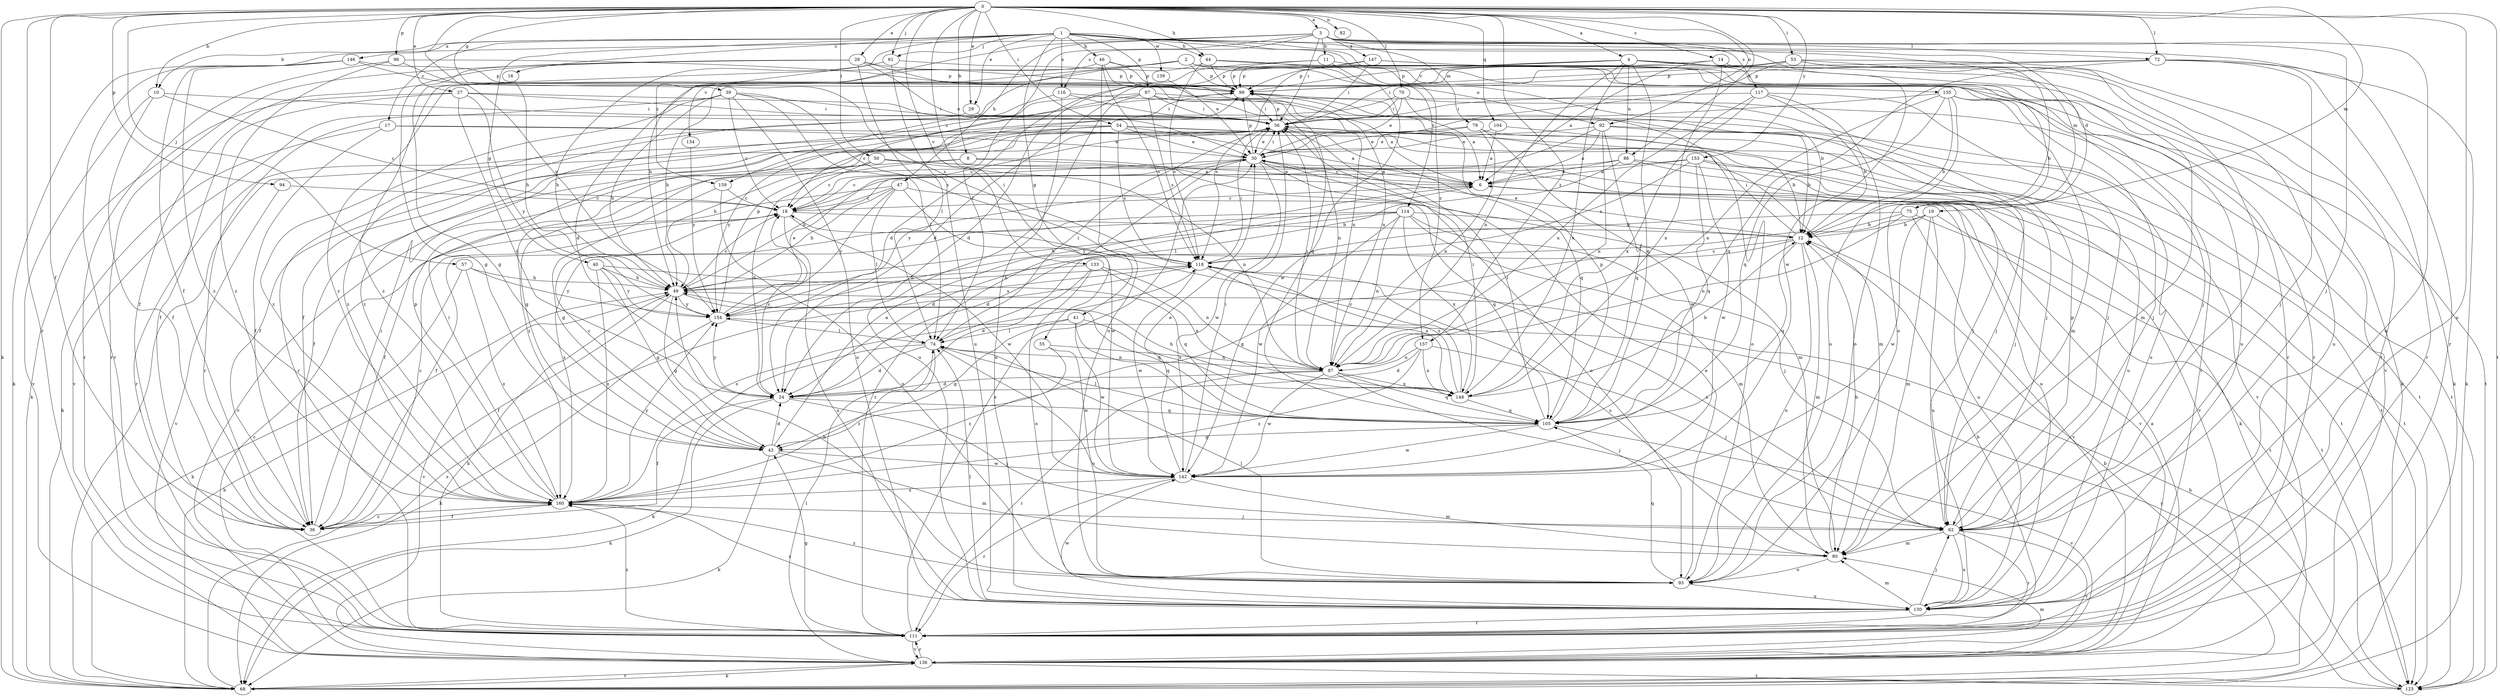 strict digraph  {
0;
1;
2;
3;
4;
6;
8;
10;
11;
12;
14;
16;
17;
18;
19;
24;
26;
27;
29;
30;
36;
39;
40;
41;
43;
44;
46;
47;
49;
50;
53;
54;
55;
56;
57;
61;
62;
68;
70;
72;
74;
75;
79;
80;
82;
86;
87;
92;
93;
94;
96;
97;
99;
104;
105;
111;
114;
116;
117;
118;
123;
130;
133;
134;
135;
136;
139;
142;
146;
147;
148;
153;
154;
157;
159;
160;
0 -> 3  [label=a];
0 -> 4  [label=a];
0 -> 8  [label=b];
0 -> 10  [label=b];
0 -> 14  [label=c];
0 -> 26  [label=e];
0 -> 27  [label=e];
0 -> 29  [label=e];
0 -> 36  [label=f];
0 -> 39  [label=g];
0 -> 44  [label=h];
0 -> 50  [label=i];
0 -> 53  [label=i];
0 -> 54  [label=i];
0 -> 55  [label=i];
0 -> 57  [label=j];
0 -> 61  [label=j];
0 -> 68  [label=k];
0 -> 70  [label=l];
0 -> 72  [label=l];
0 -> 75  [label=m];
0 -> 82  [label=n];
0 -> 86  [label=n];
0 -> 92  [label=o];
0 -> 94  [label=p];
0 -> 96  [label=p];
0 -> 104  [label=q];
0 -> 111  [label=r];
0 -> 123  [label=t];
0 -> 130  [label=u];
0 -> 133  [label=v];
0 -> 153  [label=y];
0 -> 154  [label=y];
0 -> 157  [label=z];
1 -> 10  [label=b];
1 -> 16  [label=c];
1 -> 17  [label=c];
1 -> 19  [label=d];
1 -> 29  [label=e];
1 -> 40  [label=g];
1 -> 41  [label=g];
1 -> 44  [label=h];
1 -> 46  [label=h];
1 -> 61  [label=j];
1 -> 75  [label=m];
1 -> 97  [label=p];
1 -> 111  [label=r];
1 -> 114  [label=s];
1 -> 116  [label=s];
1 -> 139  [label=w];
1 -> 146  [label=x];
1 -> 157  [label=z];
1 -> 159  [label=z];
2 -> 43  [label=g];
2 -> 92  [label=o];
2 -> 99  [label=p];
2 -> 111  [label=r];
2 -> 134  [label=v];
2 -> 135  [label=v];
2 -> 159  [label=z];
3 -> 11  [label=b];
3 -> 36  [label=f];
3 -> 47  [label=h];
3 -> 49  [label=h];
3 -> 56  [label=i];
3 -> 62  [label=j];
3 -> 72  [label=l];
3 -> 74  [label=l];
3 -> 79  [label=m];
3 -> 116  [label=s];
3 -> 117  [label=s];
3 -> 130  [label=u];
3 -> 142  [label=w];
3 -> 147  [label=x];
4 -> 24  [label=d];
4 -> 56  [label=i];
4 -> 68  [label=k];
4 -> 80  [label=m];
4 -> 86  [label=n];
4 -> 87  [label=n];
4 -> 93  [label=o];
4 -> 99  [label=p];
4 -> 105  [label=q];
4 -> 148  [label=x];
6 -> 18  [label=c];
6 -> 130  [label=u];
6 -> 136  [label=v];
6 -> 154  [label=y];
8 -> 6  [label=a];
8 -> 24  [label=d];
8 -> 80  [label=m];
8 -> 136  [label=v];
10 -> 18  [label=c];
10 -> 36  [label=f];
10 -> 56  [label=i];
10 -> 136  [label=v];
11 -> 99  [label=p];
11 -> 130  [label=u];
11 -> 142  [label=w];
11 -> 160  [label=z];
12 -> 30  [label=e];
12 -> 43  [label=g];
12 -> 56  [label=i];
12 -> 80  [label=m];
12 -> 93  [label=o];
12 -> 105  [label=q];
12 -> 118  [label=s];
14 -> 6  [label=a];
14 -> 62  [label=j];
14 -> 99  [label=p];
14 -> 148  [label=x];
16 -> 49  [label=h];
17 -> 30  [label=e];
17 -> 36  [label=f];
17 -> 68  [label=k];
17 -> 123  [label=t];
18 -> 12  [label=b];
18 -> 130  [label=u];
18 -> 142  [label=w];
19 -> 12  [label=b];
19 -> 24  [label=d];
19 -> 80  [label=m];
19 -> 123  [label=t];
19 -> 130  [label=u];
19 -> 142  [label=w];
24 -> 18  [label=c];
24 -> 36  [label=f];
24 -> 62  [label=j];
24 -> 68  [label=k];
24 -> 105  [label=q];
24 -> 154  [label=y];
26 -> 30  [label=e];
26 -> 36  [label=f];
26 -> 43  [label=g];
26 -> 74  [label=l];
26 -> 87  [label=n];
26 -> 99  [label=p];
26 -> 111  [label=r];
27 -> 6  [label=a];
27 -> 24  [label=d];
27 -> 36  [label=f];
27 -> 56  [label=i];
27 -> 68  [label=k];
27 -> 154  [label=y];
29 -> 62  [label=j];
29 -> 111  [label=r];
30 -> 6  [label=a];
30 -> 18  [label=c];
30 -> 56  [label=i];
30 -> 93  [label=o];
30 -> 99  [label=p];
30 -> 111  [label=r];
30 -> 123  [label=t];
30 -> 142  [label=w];
30 -> 154  [label=y];
36 -> 18  [label=c];
36 -> 56  [label=i];
36 -> 160  [label=z];
39 -> 18  [label=c];
39 -> 49  [label=h];
39 -> 56  [label=i];
39 -> 74  [label=l];
39 -> 118  [label=s];
39 -> 130  [label=u];
39 -> 136  [label=v];
39 -> 160  [label=z];
40 -> 43  [label=g];
40 -> 49  [label=h];
40 -> 105  [label=q];
40 -> 154  [label=y];
40 -> 160  [label=z];
41 -> 43  [label=g];
41 -> 74  [label=l];
41 -> 105  [label=q];
41 -> 142  [label=w];
41 -> 148  [label=x];
43 -> 6  [label=a];
43 -> 18  [label=c];
43 -> 24  [label=d];
43 -> 68  [label=k];
43 -> 80  [label=m];
43 -> 142  [label=w];
44 -> 12  [label=b];
44 -> 49  [label=h];
44 -> 62  [label=j];
44 -> 99  [label=p];
44 -> 118  [label=s];
46 -> 24  [label=d];
46 -> 87  [label=n];
46 -> 93  [label=o];
46 -> 99  [label=p];
46 -> 118  [label=s];
46 -> 123  [label=t];
47 -> 18  [label=c];
47 -> 36  [label=f];
47 -> 49  [label=h];
47 -> 74  [label=l];
47 -> 105  [label=q];
47 -> 142  [label=w];
47 -> 154  [label=y];
49 -> 18  [label=c];
49 -> 36  [label=f];
49 -> 43  [label=g];
49 -> 105  [label=q];
49 -> 136  [label=v];
49 -> 154  [label=y];
50 -> 6  [label=a];
50 -> 18  [label=c];
50 -> 36  [label=f];
50 -> 43  [label=g];
50 -> 87  [label=n];
50 -> 123  [label=t];
53 -> 12  [label=b];
53 -> 24  [label=d];
53 -> 30  [label=e];
53 -> 68  [label=k];
53 -> 99  [label=p];
53 -> 111  [label=r];
53 -> 130  [label=u];
53 -> 160  [label=z];
54 -> 6  [label=a];
54 -> 30  [label=e];
54 -> 36  [label=f];
54 -> 62  [label=j];
54 -> 80  [label=m];
54 -> 111  [label=r];
54 -> 118  [label=s];
54 -> 154  [label=y];
55 -> 87  [label=n];
55 -> 142  [label=w];
55 -> 160  [label=z];
56 -> 30  [label=e];
56 -> 49  [label=h];
56 -> 62  [label=j];
56 -> 99  [label=p];
56 -> 105  [label=q];
57 -> 49  [label=h];
57 -> 68  [label=k];
57 -> 154  [label=y];
57 -> 160  [label=z];
61 -> 49  [label=h];
61 -> 99  [label=p];
61 -> 130  [label=u];
62 -> 80  [label=m];
62 -> 99  [label=p];
62 -> 111  [label=r];
62 -> 118  [label=s];
62 -> 130  [label=u];
62 -> 136  [label=v];
68 -> 12  [label=b];
68 -> 49  [label=h];
68 -> 56  [label=i];
68 -> 118  [label=s];
68 -> 136  [label=v];
70 -> 6  [label=a];
70 -> 30  [label=e];
70 -> 36  [label=f];
70 -> 56  [label=i];
70 -> 123  [label=t];
72 -> 24  [label=d];
72 -> 62  [label=j];
72 -> 68  [label=k];
72 -> 99  [label=p];
72 -> 105  [label=q];
72 -> 111  [label=r];
74 -> 24  [label=d];
74 -> 56  [label=i];
74 -> 68  [label=k];
74 -> 87  [label=n];
74 -> 93  [label=o];
74 -> 160  [label=z];
75 -> 12  [label=b];
75 -> 24  [label=d];
75 -> 87  [label=n];
75 -> 123  [label=t];
75 -> 136  [label=v];
79 -> 18  [label=c];
79 -> 30  [label=e];
79 -> 87  [label=n];
79 -> 136  [label=v];
79 -> 142  [label=w];
80 -> 12  [label=b];
80 -> 93  [label=o];
80 -> 118  [label=s];
86 -> 6  [label=a];
86 -> 74  [label=l];
86 -> 130  [label=u];
86 -> 136  [label=v];
86 -> 160  [label=z];
87 -> 24  [label=d];
87 -> 56  [label=i];
87 -> 62  [label=j];
87 -> 105  [label=q];
87 -> 111  [label=r];
87 -> 142  [label=w];
87 -> 148  [label=x];
92 -> 6  [label=a];
92 -> 12  [label=b];
92 -> 18  [label=c];
92 -> 30  [label=e];
92 -> 87  [label=n];
92 -> 105  [label=q];
92 -> 130  [label=u];
93 -> 30  [label=e];
93 -> 49  [label=h];
93 -> 74  [label=l];
93 -> 105  [label=q];
93 -> 130  [label=u];
93 -> 160  [label=z];
94 -> 18  [label=c];
94 -> 136  [label=v];
96 -> 99  [label=p];
96 -> 105  [label=q];
96 -> 111  [label=r];
96 -> 160  [label=z];
97 -> 18  [label=c];
97 -> 56  [label=i];
97 -> 87  [label=n];
97 -> 111  [label=r];
97 -> 118  [label=s];
97 -> 123  [label=t];
97 -> 130  [label=u];
99 -> 56  [label=i];
99 -> 130  [label=u];
99 -> 160  [label=z];
104 -> 6  [label=a];
104 -> 12  [label=b];
104 -> 30  [label=e];
105 -> 43  [label=g];
105 -> 56  [label=i];
105 -> 74  [label=l];
105 -> 99  [label=p];
105 -> 136  [label=v];
105 -> 142  [label=w];
111 -> 12  [label=b];
111 -> 30  [label=e];
111 -> 43  [label=g];
111 -> 49  [label=h];
111 -> 136  [label=v];
111 -> 160  [label=z];
114 -> 12  [label=b];
114 -> 36  [label=f];
114 -> 49  [label=h];
114 -> 62  [label=j];
114 -> 80  [label=m];
114 -> 87  [label=n];
114 -> 142  [label=w];
114 -> 148  [label=x];
114 -> 160  [label=z];
116 -> 56  [label=i];
116 -> 93  [label=o];
116 -> 130  [label=u];
116 -> 160  [label=z];
117 -> 12  [label=b];
117 -> 56  [label=i];
117 -> 62  [label=j];
117 -> 87  [label=n];
117 -> 93  [label=o];
117 -> 148  [label=x];
118 -> 49  [label=h];
118 -> 56  [label=i];
118 -> 142  [label=w];
118 -> 148  [label=x];
123 -> 49  [label=h];
123 -> 154  [label=y];
130 -> 62  [label=j];
130 -> 74  [label=l];
130 -> 80  [label=m];
130 -> 111  [label=r];
130 -> 142  [label=w];
130 -> 160  [label=z];
133 -> 24  [label=d];
133 -> 49  [label=h];
133 -> 87  [label=n];
133 -> 93  [label=o];
133 -> 148  [label=x];
134 -> 154  [label=y];
135 -> 12  [label=b];
135 -> 56  [label=i];
135 -> 62  [label=j];
135 -> 80  [label=m];
135 -> 87  [label=n];
135 -> 93  [label=o];
135 -> 105  [label=q];
135 -> 111  [label=r];
136 -> 6  [label=a];
136 -> 18  [label=c];
136 -> 68  [label=k];
136 -> 74  [label=l];
136 -> 80  [label=m];
136 -> 111  [label=r];
136 -> 123  [label=t];
139 -> 30  [label=e];
142 -> 30  [label=e];
142 -> 56  [label=i];
142 -> 80  [label=m];
142 -> 111  [label=r];
142 -> 160  [label=z];
146 -> 68  [label=k];
146 -> 99  [label=p];
146 -> 111  [label=r];
146 -> 118  [label=s];
146 -> 160  [label=z];
147 -> 56  [label=i];
147 -> 99  [label=p];
147 -> 111  [label=r];
147 -> 118  [label=s];
147 -> 136  [label=v];
148 -> 12  [label=b];
148 -> 18  [label=c];
148 -> 49  [label=h];
148 -> 56  [label=i];
148 -> 105  [label=q];
148 -> 118  [label=s];
153 -> 6  [label=a];
153 -> 49  [label=h];
153 -> 62  [label=j];
153 -> 68  [label=k];
153 -> 105  [label=q];
153 -> 118  [label=s];
153 -> 142  [label=w];
154 -> 30  [label=e];
154 -> 68  [label=k];
154 -> 74  [label=l];
154 -> 99  [label=p];
154 -> 118  [label=s];
157 -> 24  [label=d];
157 -> 62  [label=j];
157 -> 87  [label=n];
157 -> 148  [label=x];
157 -> 160  [label=z];
159 -> 18  [label=c];
159 -> 43  [label=g];
159 -> 93  [label=o];
160 -> 36  [label=f];
160 -> 56  [label=i];
160 -> 62  [label=j];
160 -> 99  [label=p];
160 -> 118  [label=s];
160 -> 154  [label=y];
}
